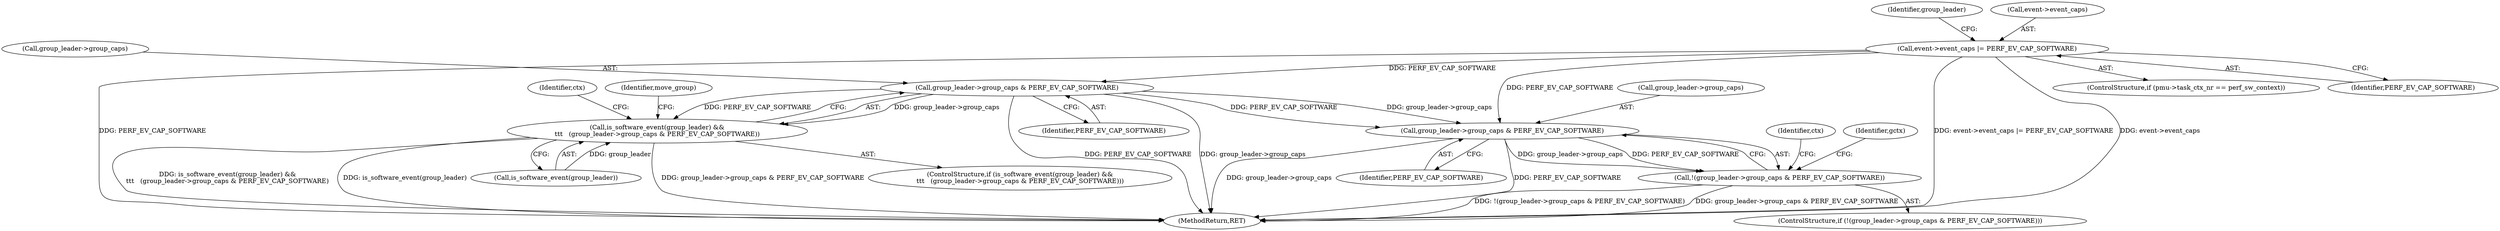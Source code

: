 digraph "0_linux_321027c1fe77f892f4ea07846aeae08cefbbb290@pointer" {
"1000454" [label="(Call,event->event_caps |= PERF_EV_CAP_SOFTWARE)"];
"1000482" [label="(Call,group_leader->group_caps & PERF_EV_CAP_SOFTWARE)"];
"1000479" [label="(Call,is_software_event(group_leader) &&\n\t\t\t   (group_leader->group_caps & PERF_EV_CAP_SOFTWARE))"];
"1000637" [label="(Call,group_leader->group_caps & PERF_EV_CAP_SOFTWARE)"];
"1000636" [label="(Call,!(group_leader->group_caps & PERF_EV_CAP_SOFTWARE))"];
"1000635" [label="(ControlStructure,if (!(group_leader->group_caps & PERF_EV_CAP_SOFTWARE)))"];
"1000478" [label="(ControlStructure,if (is_software_event(group_leader) &&\n\t\t\t   (group_leader->group_caps & PERF_EV_CAP_SOFTWARE)))"];
"1000489" [label="(Identifier,move_group)"];
"1000454" [label="(Call,event->event_caps |= PERF_EV_CAP_SOFTWARE)"];
"1000479" [label="(Call,is_software_event(group_leader) &&\n\t\t\t   (group_leader->group_caps & PERF_EV_CAP_SOFTWARE))"];
"1000448" [label="(ControlStructure,if (pmu->task_ctx_nr == perf_sw_context))"];
"1000483" [label="(Call,group_leader->group_caps)"];
"1000482" [label="(Call,group_leader->group_caps & PERF_EV_CAP_SOFTWARE)"];
"1000858" [label="(MethodReturn,RET)"];
"1000637" [label="(Call,group_leader->group_caps & PERF_EV_CAP_SOFTWARE)"];
"1000641" [label="(Identifier,PERF_EV_CAP_SOFTWARE)"];
"1000492" [label="(Identifier,ctx)"];
"1000480" [label="(Call,is_software_event(group_leader))"];
"1000638" [label="(Call,group_leader->group_caps)"];
"1000486" [label="(Identifier,PERF_EV_CAP_SOFTWARE)"];
"1000461" [label="(Identifier,group_leader)"];
"1000636" [label="(Call,!(group_leader->group_caps & PERF_EV_CAP_SOFTWARE))"];
"1000671" [label="(Identifier,ctx)"];
"1000455" [label="(Call,event->event_caps)"];
"1000645" [label="(Identifier,gctx)"];
"1000458" [label="(Identifier,PERF_EV_CAP_SOFTWARE)"];
"1000454" -> "1000448"  [label="AST: "];
"1000454" -> "1000458"  [label="CFG: "];
"1000455" -> "1000454"  [label="AST: "];
"1000458" -> "1000454"  [label="AST: "];
"1000461" -> "1000454"  [label="CFG: "];
"1000454" -> "1000858"  [label="DDG: event->event_caps"];
"1000454" -> "1000858"  [label="DDG: PERF_EV_CAP_SOFTWARE"];
"1000454" -> "1000858"  [label="DDG: event->event_caps |= PERF_EV_CAP_SOFTWARE"];
"1000454" -> "1000482"  [label="DDG: PERF_EV_CAP_SOFTWARE"];
"1000454" -> "1000637"  [label="DDG: PERF_EV_CAP_SOFTWARE"];
"1000482" -> "1000479"  [label="AST: "];
"1000482" -> "1000486"  [label="CFG: "];
"1000483" -> "1000482"  [label="AST: "];
"1000486" -> "1000482"  [label="AST: "];
"1000479" -> "1000482"  [label="CFG: "];
"1000482" -> "1000858"  [label="DDG: PERF_EV_CAP_SOFTWARE"];
"1000482" -> "1000858"  [label="DDG: group_leader->group_caps"];
"1000482" -> "1000479"  [label="DDG: group_leader->group_caps"];
"1000482" -> "1000479"  [label="DDG: PERF_EV_CAP_SOFTWARE"];
"1000482" -> "1000637"  [label="DDG: group_leader->group_caps"];
"1000482" -> "1000637"  [label="DDG: PERF_EV_CAP_SOFTWARE"];
"1000479" -> "1000478"  [label="AST: "];
"1000479" -> "1000480"  [label="CFG: "];
"1000480" -> "1000479"  [label="AST: "];
"1000489" -> "1000479"  [label="CFG: "];
"1000492" -> "1000479"  [label="CFG: "];
"1000479" -> "1000858"  [label="DDG: is_software_event(group_leader) &&\n\t\t\t   (group_leader->group_caps & PERF_EV_CAP_SOFTWARE)"];
"1000479" -> "1000858"  [label="DDG: is_software_event(group_leader)"];
"1000479" -> "1000858"  [label="DDG: group_leader->group_caps & PERF_EV_CAP_SOFTWARE"];
"1000480" -> "1000479"  [label="DDG: group_leader"];
"1000637" -> "1000636"  [label="AST: "];
"1000637" -> "1000641"  [label="CFG: "];
"1000638" -> "1000637"  [label="AST: "];
"1000641" -> "1000637"  [label="AST: "];
"1000636" -> "1000637"  [label="CFG: "];
"1000637" -> "1000858"  [label="DDG: group_leader->group_caps"];
"1000637" -> "1000858"  [label="DDG: PERF_EV_CAP_SOFTWARE"];
"1000637" -> "1000636"  [label="DDG: group_leader->group_caps"];
"1000637" -> "1000636"  [label="DDG: PERF_EV_CAP_SOFTWARE"];
"1000636" -> "1000635"  [label="AST: "];
"1000645" -> "1000636"  [label="CFG: "];
"1000671" -> "1000636"  [label="CFG: "];
"1000636" -> "1000858"  [label="DDG: group_leader->group_caps & PERF_EV_CAP_SOFTWARE"];
"1000636" -> "1000858"  [label="DDG: !(group_leader->group_caps & PERF_EV_CAP_SOFTWARE)"];
}
